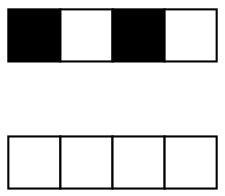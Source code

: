 graph ejemplo01{
node [shape=plain] 
 splines=false 
struct1 [label=<
<TABLE BORDER="0" CELLBORDER="1" CELLSPACING="0" CELLPADDING="0">
<TR>
<TD PORT="f0" bgcolor="black" width="25" height="25" fixedsize="true"></TD>
<TD PORT="f1" bgcolor="white" width="25" height="25" fixedsize="true"></TD>
<TD PORT="f2" bgcolor="black" width="25" height="25" fixedsize="true"></TD>
<TD PORT="f3" bgcolor="white" width="25" height="25" fixedsize="true"></TD>
</TR> 
</TABLE >>];
 
struct2 [label=<
<TABLE BORDER="0" CELLBORDER="1" CELLSPACING="0" CELLPADDING="0">
<TR>
<TD PORT="f4" bgcolor="white" width="25" height="25" fixedsize="true"></TD>
<TD PORT="f5" bgcolor="white" width="25" height="25" fixedsize="true"></TD>
<TD PORT="f6" bgcolor="white" width="25" height="25" fixedsize="true"></TD>
<TD PORT="f7" bgcolor="white" width="25" height="25" fixedsize="true"></TD>
</TR> 
</TABLE >>];
 
struct1:f0 -- struct2:f4[style=invis];
struct1:f1 -- struct2:f5[style=invis];
struct1:f2 -- struct2:f6[style=invis];
struct1:f3 -- struct2:f7[style=invis];

}

